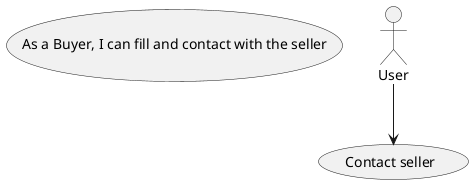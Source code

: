 @startuml
top to bottom direction
usecase UC8 as "
    As a Buyer, I can fill and contact with the seller
"
actor User
User --> (Contact seller)
@enduml
